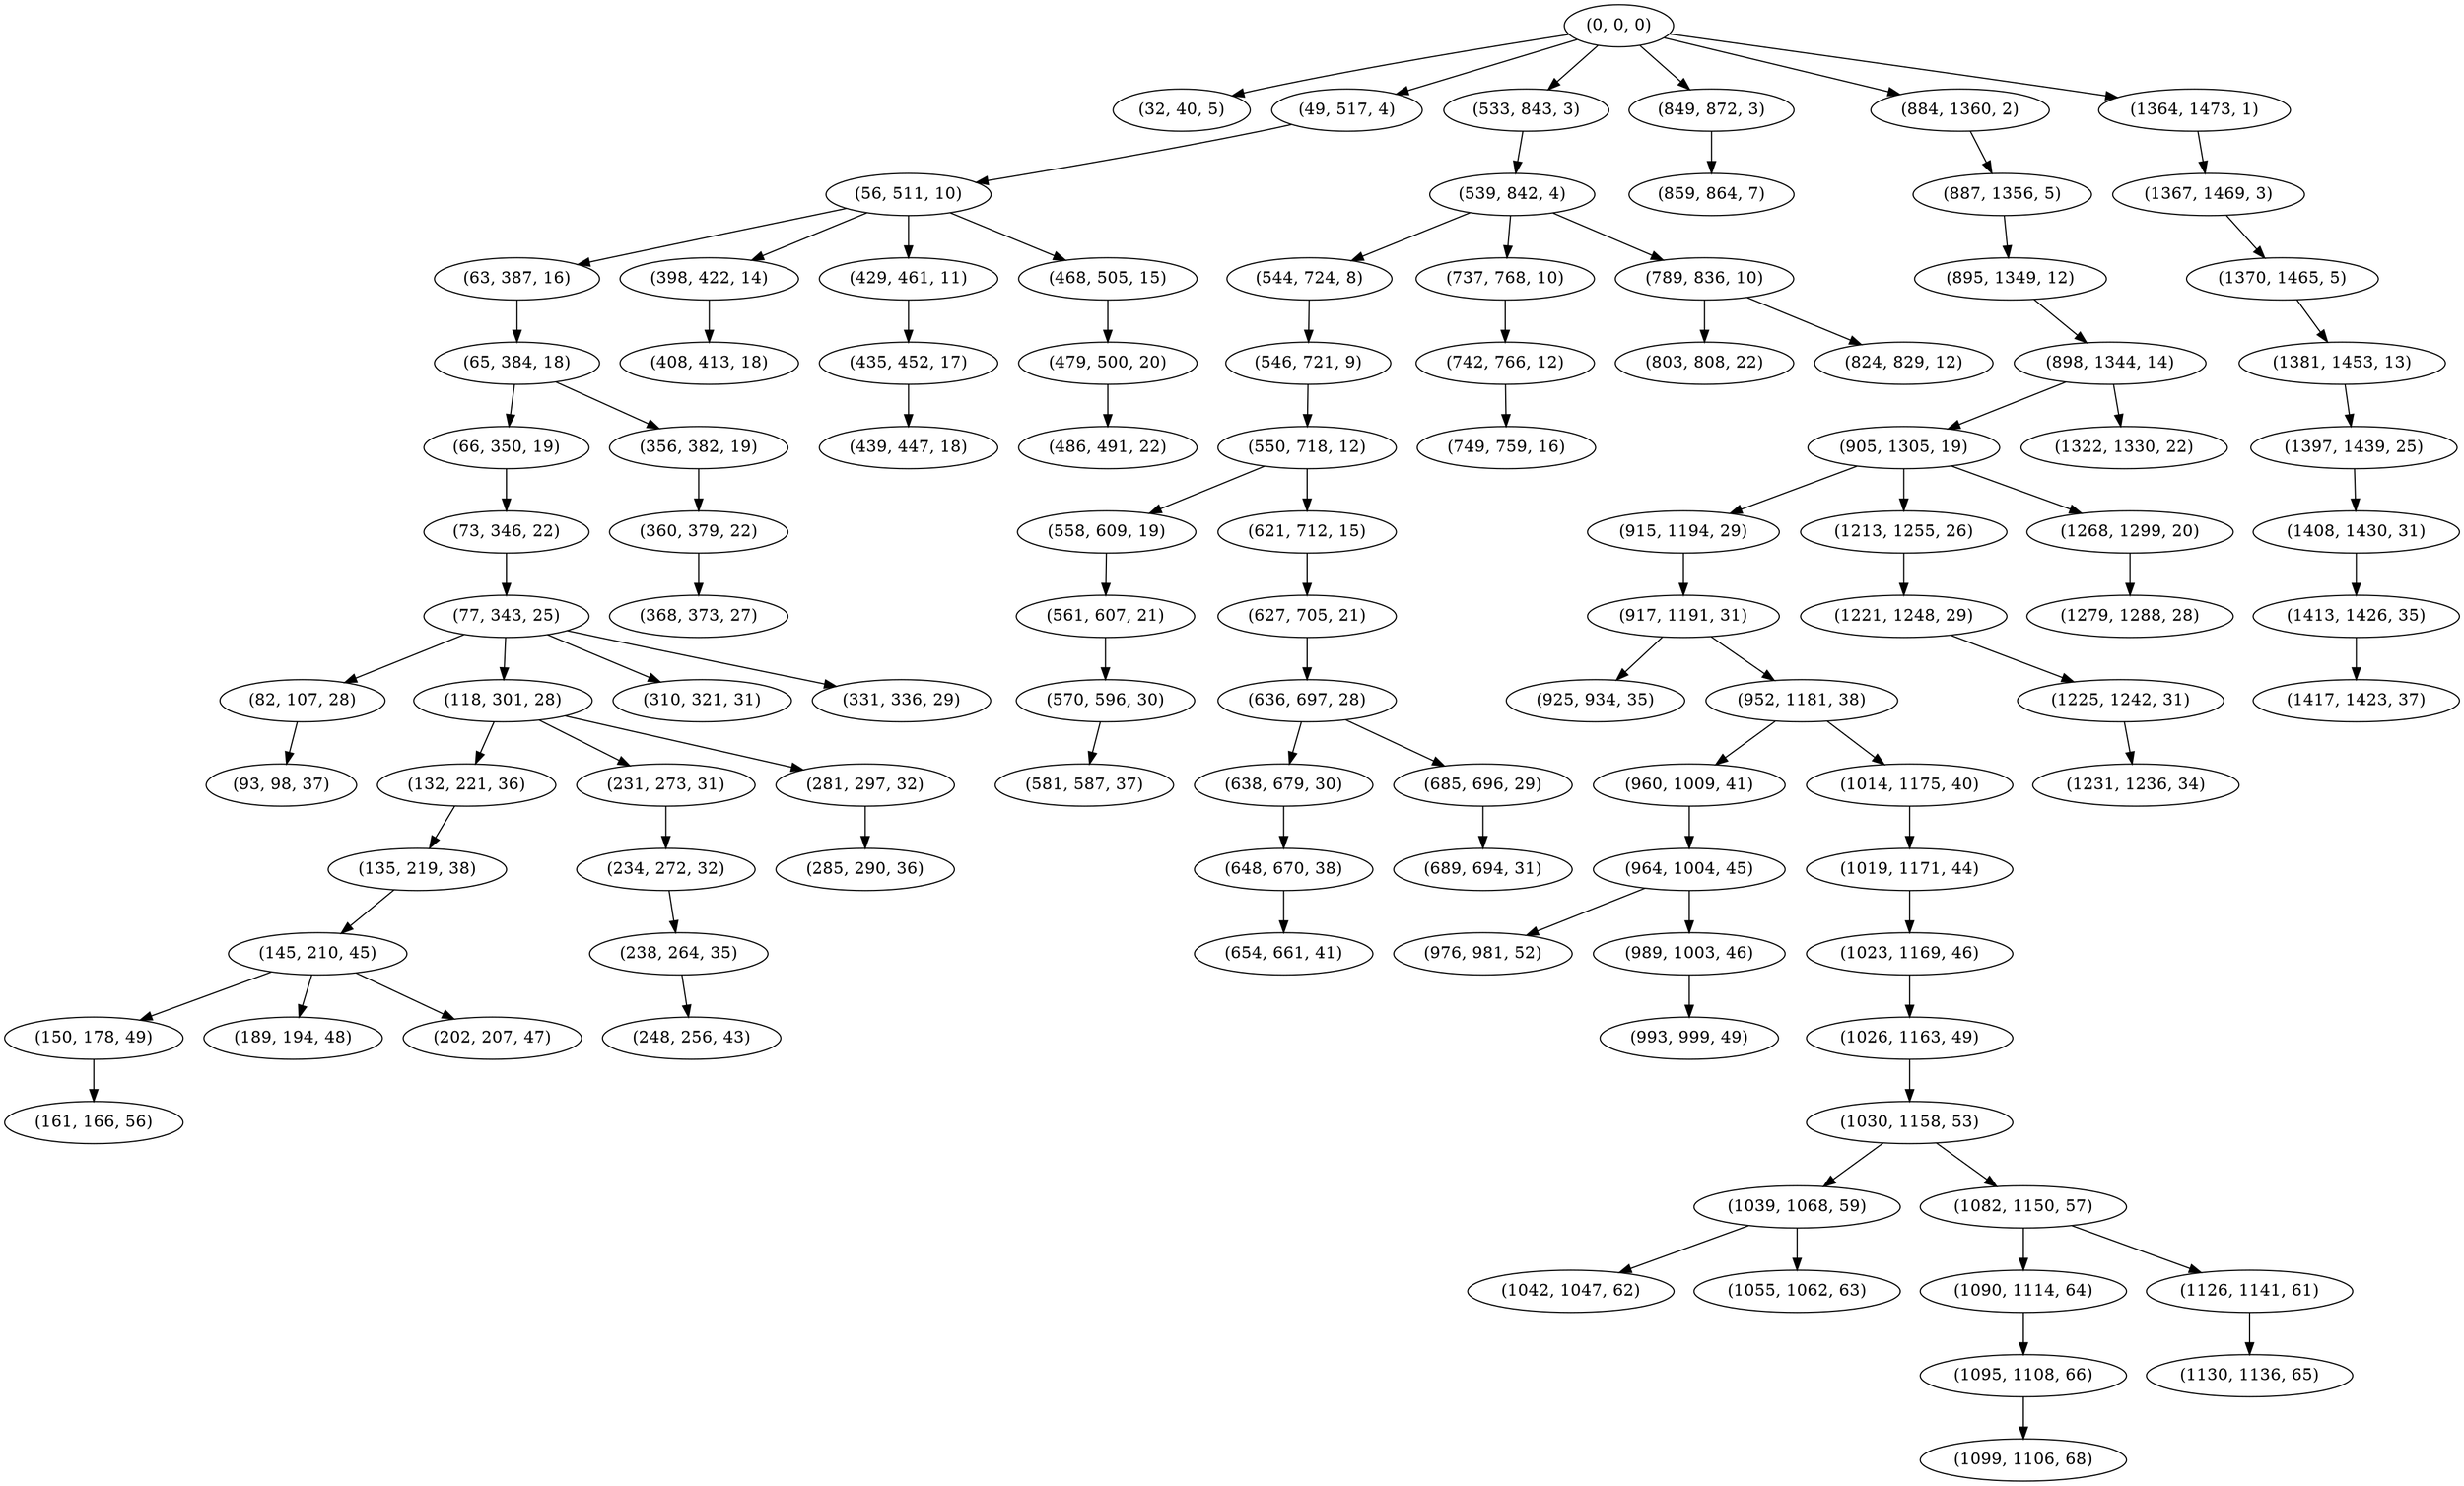 digraph tree {
    "(0, 0, 0)";
    "(32, 40, 5)";
    "(49, 517, 4)";
    "(56, 511, 10)";
    "(63, 387, 16)";
    "(65, 384, 18)";
    "(66, 350, 19)";
    "(73, 346, 22)";
    "(77, 343, 25)";
    "(82, 107, 28)";
    "(93, 98, 37)";
    "(118, 301, 28)";
    "(132, 221, 36)";
    "(135, 219, 38)";
    "(145, 210, 45)";
    "(150, 178, 49)";
    "(161, 166, 56)";
    "(189, 194, 48)";
    "(202, 207, 47)";
    "(231, 273, 31)";
    "(234, 272, 32)";
    "(238, 264, 35)";
    "(248, 256, 43)";
    "(281, 297, 32)";
    "(285, 290, 36)";
    "(310, 321, 31)";
    "(331, 336, 29)";
    "(356, 382, 19)";
    "(360, 379, 22)";
    "(368, 373, 27)";
    "(398, 422, 14)";
    "(408, 413, 18)";
    "(429, 461, 11)";
    "(435, 452, 17)";
    "(439, 447, 18)";
    "(468, 505, 15)";
    "(479, 500, 20)";
    "(486, 491, 22)";
    "(533, 843, 3)";
    "(539, 842, 4)";
    "(544, 724, 8)";
    "(546, 721, 9)";
    "(550, 718, 12)";
    "(558, 609, 19)";
    "(561, 607, 21)";
    "(570, 596, 30)";
    "(581, 587, 37)";
    "(621, 712, 15)";
    "(627, 705, 21)";
    "(636, 697, 28)";
    "(638, 679, 30)";
    "(648, 670, 38)";
    "(654, 661, 41)";
    "(685, 696, 29)";
    "(689, 694, 31)";
    "(737, 768, 10)";
    "(742, 766, 12)";
    "(749, 759, 16)";
    "(789, 836, 10)";
    "(803, 808, 22)";
    "(824, 829, 12)";
    "(849, 872, 3)";
    "(859, 864, 7)";
    "(884, 1360, 2)";
    "(887, 1356, 5)";
    "(895, 1349, 12)";
    "(898, 1344, 14)";
    "(905, 1305, 19)";
    "(915, 1194, 29)";
    "(917, 1191, 31)";
    "(925, 934, 35)";
    "(952, 1181, 38)";
    "(960, 1009, 41)";
    "(964, 1004, 45)";
    "(976, 981, 52)";
    "(989, 1003, 46)";
    "(993, 999, 49)";
    "(1014, 1175, 40)";
    "(1019, 1171, 44)";
    "(1023, 1169, 46)";
    "(1026, 1163, 49)";
    "(1030, 1158, 53)";
    "(1039, 1068, 59)";
    "(1042, 1047, 62)";
    "(1055, 1062, 63)";
    "(1082, 1150, 57)";
    "(1090, 1114, 64)";
    "(1095, 1108, 66)";
    "(1099, 1106, 68)";
    "(1126, 1141, 61)";
    "(1130, 1136, 65)";
    "(1213, 1255, 26)";
    "(1221, 1248, 29)";
    "(1225, 1242, 31)";
    "(1231, 1236, 34)";
    "(1268, 1299, 20)";
    "(1279, 1288, 28)";
    "(1322, 1330, 22)";
    "(1364, 1473, 1)";
    "(1367, 1469, 3)";
    "(1370, 1465, 5)";
    "(1381, 1453, 13)";
    "(1397, 1439, 25)";
    "(1408, 1430, 31)";
    "(1413, 1426, 35)";
    "(1417, 1423, 37)";
    "(0, 0, 0)" -> "(32, 40, 5)";
    "(0, 0, 0)" -> "(49, 517, 4)";
    "(0, 0, 0)" -> "(533, 843, 3)";
    "(0, 0, 0)" -> "(849, 872, 3)";
    "(0, 0, 0)" -> "(884, 1360, 2)";
    "(0, 0, 0)" -> "(1364, 1473, 1)";
    "(49, 517, 4)" -> "(56, 511, 10)";
    "(56, 511, 10)" -> "(63, 387, 16)";
    "(56, 511, 10)" -> "(398, 422, 14)";
    "(56, 511, 10)" -> "(429, 461, 11)";
    "(56, 511, 10)" -> "(468, 505, 15)";
    "(63, 387, 16)" -> "(65, 384, 18)";
    "(65, 384, 18)" -> "(66, 350, 19)";
    "(65, 384, 18)" -> "(356, 382, 19)";
    "(66, 350, 19)" -> "(73, 346, 22)";
    "(73, 346, 22)" -> "(77, 343, 25)";
    "(77, 343, 25)" -> "(82, 107, 28)";
    "(77, 343, 25)" -> "(118, 301, 28)";
    "(77, 343, 25)" -> "(310, 321, 31)";
    "(77, 343, 25)" -> "(331, 336, 29)";
    "(82, 107, 28)" -> "(93, 98, 37)";
    "(118, 301, 28)" -> "(132, 221, 36)";
    "(118, 301, 28)" -> "(231, 273, 31)";
    "(118, 301, 28)" -> "(281, 297, 32)";
    "(132, 221, 36)" -> "(135, 219, 38)";
    "(135, 219, 38)" -> "(145, 210, 45)";
    "(145, 210, 45)" -> "(150, 178, 49)";
    "(145, 210, 45)" -> "(189, 194, 48)";
    "(145, 210, 45)" -> "(202, 207, 47)";
    "(150, 178, 49)" -> "(161, 166, 56)";
    "(231, 273, 31)" -> "(234, 272, 32)";
    "(234, 272, 32)" -> "(238, 264, 35)";
    "(238, 264, 35)" -> "(248, 256, 43)";
    "(281, 297, 32)" -> "(285, 290, 36)";
    "(356, 382, 19)" -> "(360, 379, 22)";
    "(360, 379, 22)" -> "(368, 373, 27)";
    "(398, 422, 14)" -> "(408, 413, 18)";
    "(429, 461, 11)" -> "(435, 452, 17)";
    "(435, 452, 17)" -> "(439, 447, 18)";
    "(468, 505, 15)" -> "(479, 500, 20)";
    "(479, 500, 20)" -> "(486, 491, 22)";
    "(533, 843, 3)" -> "(539, 842, 4)";
    "(539, 842, 4)" -> "(544, 724, 8)";
    "(539, 842, 4)" -> "(737, 768, 10)";
    "(539, 842, 4)" -> "(789, 836, 10)";
    "(544, 724, 8)" -> "(546, 721, 9)";
    "(546, 721, 9)" -> "(550, 718, 12)";
    "(550, 718, 12)" -> "(558, 609, 19)";
    "(550, 718, 12)" -> "(621, 712, 15)";
    "(558, 609, 19)" -> "(561, 607, 21)";
    "(561, 607, 21)" -> "(570, 596, 30)";
    "(570, 596, 30)" -> "(581, 587, 37)";
    "(621, 712, 15)" -> "(627, 705, 21)";
    "(627, 705, 21)" -> "(636, 697, 28)";
    "(636, 697, 28)" -> "(638, 679, 30)";
    "(636, 697, 28)" -> "(685, 696, 29)";
    "(638, 679, 30)" -> "(648, 670, 38)";
    "(648, 670, 38)" -> "(654, 661, 41)";
    "(685, 696, 29)" -> "(689, 694, 31)";
    "(737, 768, 10)" -> "(742, 766, 12)";
    "(742, 766, 12)" -> "(749, 759, 16)";
    "(789, 836, 10)" -> "(803, 808, 22)";
    "(789, 836, 10)" -> "(824, 829, 12)";
    "(849, 872, 3)" -> "(859, 864, 7)";
    "(884, 1360, 2)" -> "(887, 1356, 5)";
    "(887, 1356, 5)" -> "(895, 1349, 12)";
    "(895, 1349, 12)" -> "(898, 1344, 14)";
    "(898, 1344, 14)" -> "(905, 1305, 19)";
    "(898, 1344, 14)" -> "(1322, 1330, 22)";
    "(905, 1305, 19)" -> "(915, 1194, 29)";
    "(905, 1305, 19)" -> "(1213, 1255, 26)";
    "(905, 1305, 19)" -> "(1268, 1299, 20)";
    "(915, 1194, 29)" -> "(917, 1191, 31)";
    "(917, 1191, 31)" -> "(925, 934, 35)";
    "(917, 1191, 31)" -> "(952, 1181, 38)";
    "(952, 1181, 38)" -> "(960, 1009, 41)";
    "(952, 1181, 38)" -> "(1014, 1175, 40)";
    "(960, 1009, 41)" -> "(964, 1004, 45)";
    "(964, 1004, 45)" -> "(976, 981, 52)";
    "(964, 1004, 45)" -> "(989, 1003, 46)";
    "(989, 1003, 46)" -> "(993, 999, 49)";
    "(1014, 1175, 40)" -> "(1019, 1171, 44)";
    "(1019, 1171, 44)" -> "(1023, 1169, 46)";
    "(1023, 1169, 46)" -> "(1026, 1163, 49)";
    "(1026, 1163, 49)" -> "(1030, 1158, 53)";
    "(1030, 1158, 53)" -> "(1039, 1068, 59)";
    "(1030, 1158, 53)" -> "(1082, 1150, 57)";
    "(1039, 1068, 59)" -> "(1042, 1047, 62)";
    "(1039, 1068, 59)" -> "(1055, 1062, 63)";
    "(1082, 1150, 57)" -> "(1090, 1114, 64)";
    "(1082, 1150, 57)" -> "(1126, 1141, 61)";
    "(1090, 1114, 64)" -> "(1095, 1108, 66)";
    "(1095, 1108, 66)" -> "(1099, 1106, 68)";
    "(1126, 1141, 61)" -> "(1130, 1136, 65)";
    "(1213, 1255, 26)" -> "(1221, 1248, 29)";
    "(1221, 1248, 29)" -> "(1225, 1242, 31)";
    "(1225, 1242, 31)" -> "(1231, 1236, 34)";
    "(1268, 1299, 20)" -> "(1279, 1288, 28)";
    "(1364, 1473, 1)" -> "(1367, 1469, 3)";
    "(1367, 1469, 3)" -> "(1370, 1465, 5)";
    "(1370, 1465, 5)" -> "(1381, 1453, 13)";
    "(1381, 1453, 13)" -> "(1397, 1439, 25)";
    "(1397, 1439, 25)" -> "(1408, 1430, 31)";
    "(1408, 1430, 31)" -> "(1413, 1426, 35)";
    "(1413, 1426, 35)" -> "(1417, 1423, 37)";
}
